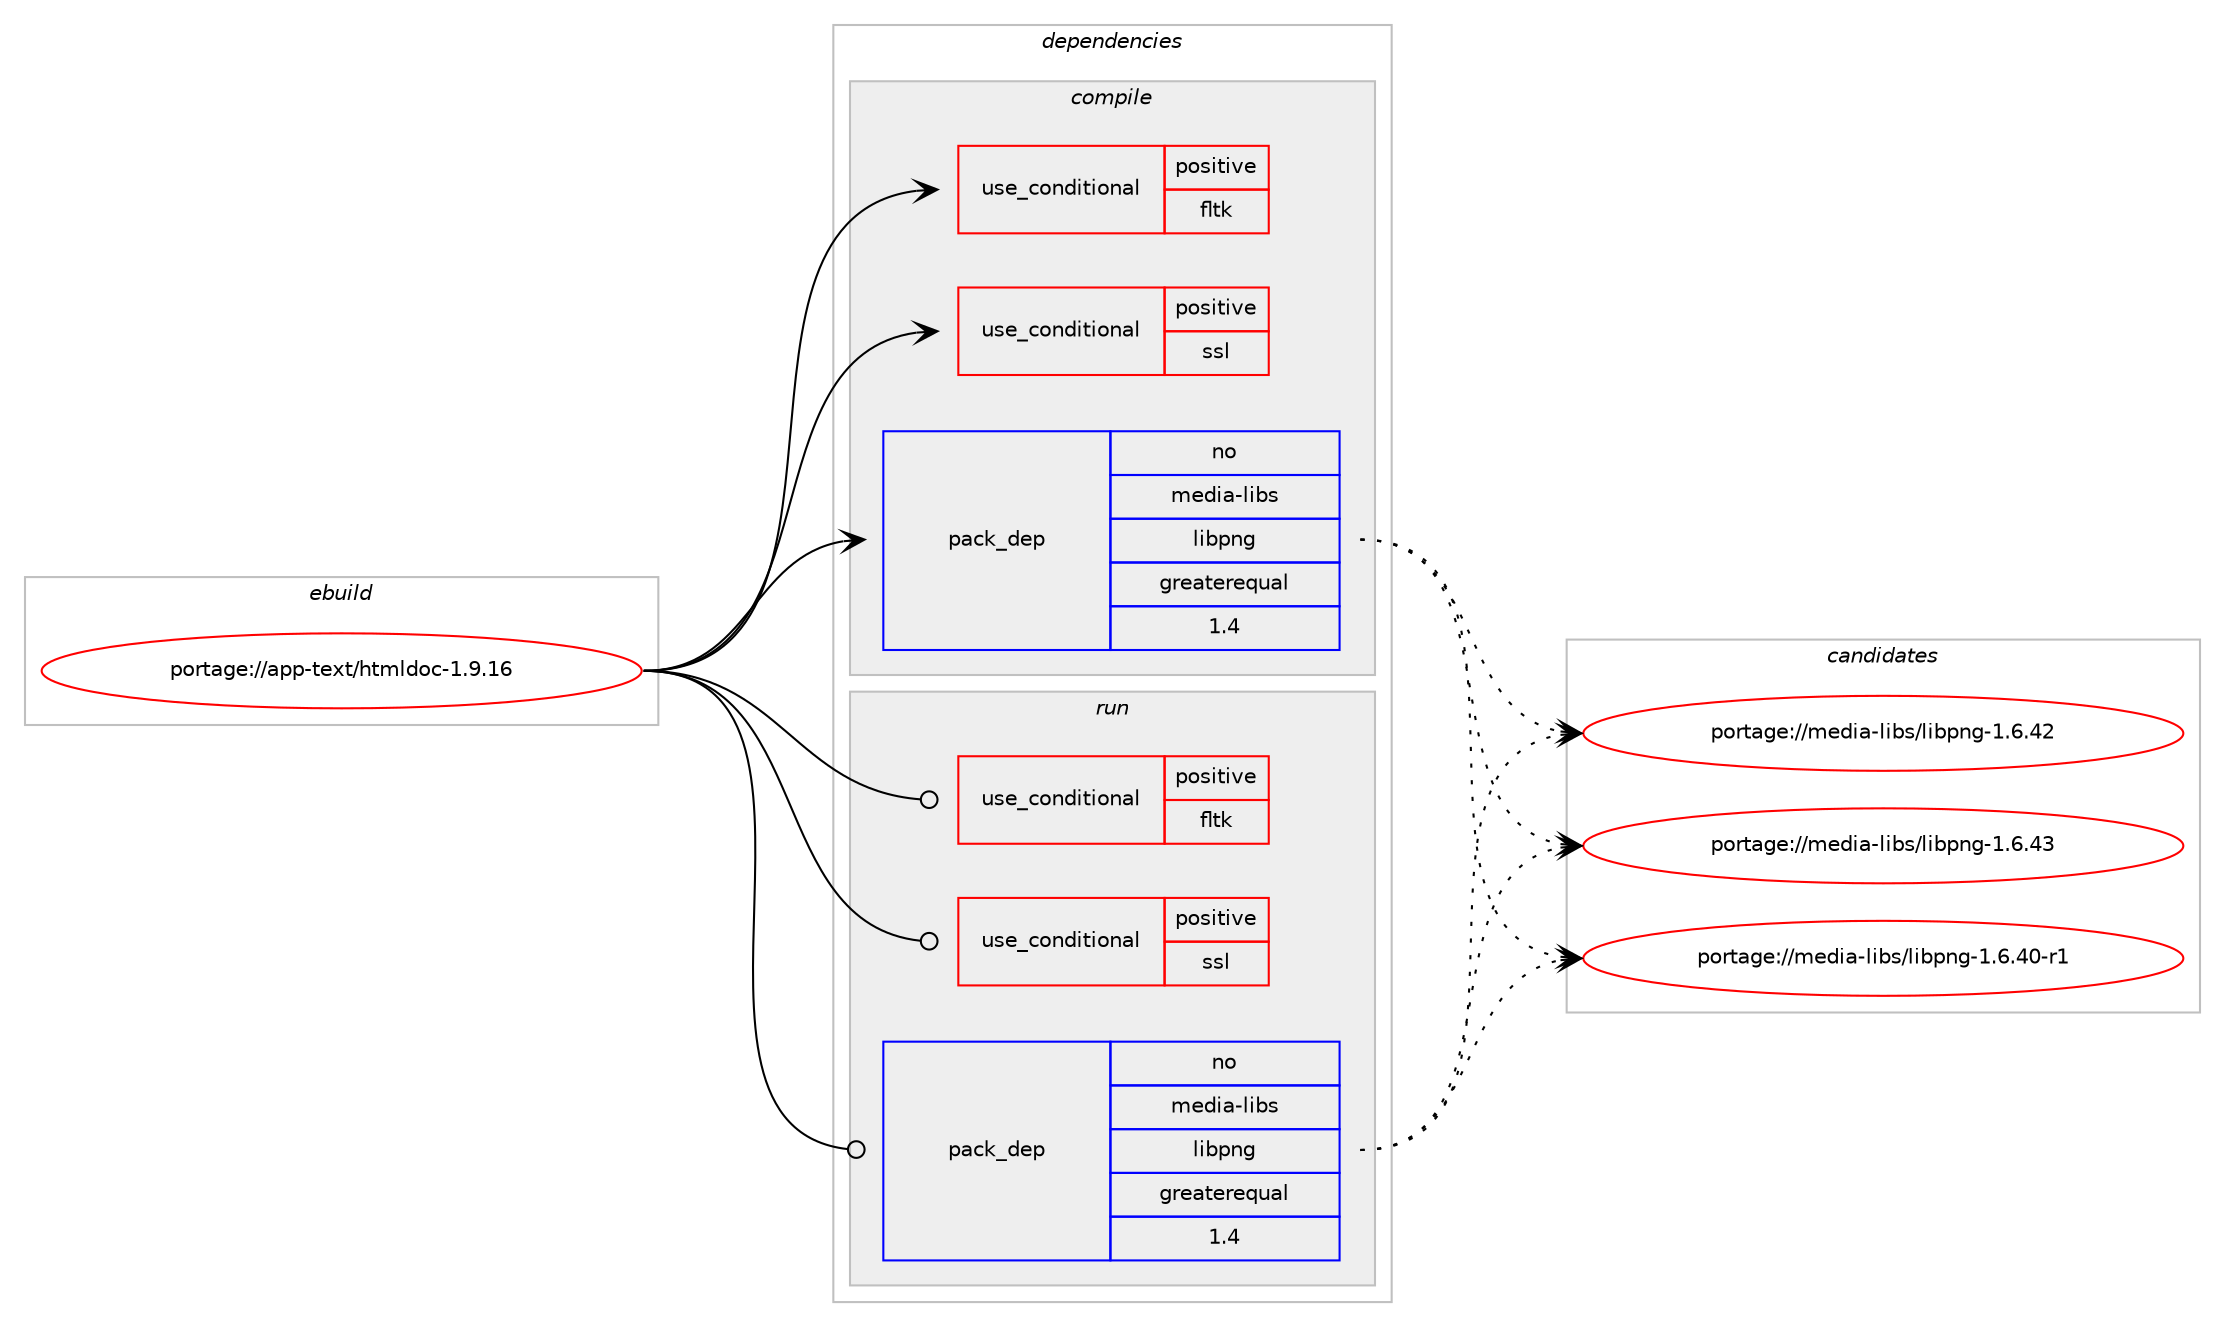 digraph prolog {

# *************
# Graph options
# *************

newrank=true;
concentrate=true;
compound=true;
graph [rankdir=LR,fontname=Helvetica,fontsize=10,ranksep=1.5];#, ranksep=2.5, nodesep=0.2];
edge  [arrowhead=vee];
node  [fontname=Helvetica,fontsize=10];

# **********
# The ebuild
# **********

subgraph cluster_leftcol {
color=gray;
rank=same;
label=<<i>ebuild</i>>;
id [label="portage://app-text/htmldoc-1.9.16", color=red, width=4, href="../app-text/htmldoc-1.9.16.svg"];
}

# ****************
# The dependencies
# ****************

subgraph cluster_midcol {
color=gray;
label=<<i>dependencies</i>>;
subgraph cluster_compile {
fillcolor="#eeeeee";
style=filled;
label=<<i>compile</i>>;
subgraph cond14805 {
dependency24959 [label=<<TABLE BORDER="0" CELLBORDER="1" CELLSPACING="0" CELLPADDING="4"><TR><TD ROWSPAN="3" CELLPADDING="10">use_conditional</TD></TR><TR><TD>positive</TD></TR><TR><TD>fltk</TD></TR></TABLE>>, shape=none, color=red];
# *** BEGIN UNKNOWN DEPENDENCY TYPE (TODO) ***
# dependency24959 -> package_dependency(portage://app-text/htmldoc-1.9.16,install,no,x11-libs,fltk,none,[,,],[slot(1)],[])
# *** END UNKNOWN DEPENDENCY TYPE (TODO) ***

}
id:e -> dependency24959:w [weight=20,style="solid",arrowhead="vee"];
subgraph cond14806 {
dependency24960 [label=<<TABLE BORDER="0" CELLBORDER="1" CELLSPACING="0" CELLPADDING="4"><TR><TD ROWSPAN="3" CELLPADDING="10">use_conditional</TD></TR><TR><TD>positive</TD></TR><TR><TD>ssl</TD></TR></TABLE>>, shape=none, color=red];
# *** BEGIN UNKNOWN DEPENDENCY TYPE (TODO) ***
# dependency24960 -> package_dependency(portage://app-text/htmldoc-1.9.16,install,no,net-libs,gnutls,none,[,,],any_same_slot,[])
# *** END UNKNOWN DEPENDENCY TYPE (TODO) ***

}
id:e -> dependency24960:w [weight=20,style="solid",arrowhead="vee"];
# *** BEGIN UNKNOWN DEPENDENCY TYPE (TODO) ***
# id -> package_dependency(portage://app-text/htmldoc-1.9.16,install,no,media-libs,libjpeg-turbo,none,[,,],any_same_slot,[])
# *** END UNKNOWN DEPENDENCY TYPE (TODO) ***

subgraph pack9683 {
dependency24961 [label=<<TABLE BORDER="0" CELLBORDER="1" CELLSPACING="0" CELLPADDING="4" WIDTH="220"><TR><TD ROWSPAN="6" CELLPADDING="30">pack_dep</TD></TR><TR><TD WIDTH="110">no</TD></TR><TR><TD>media-libs</TD></TR><TR><TD>libpng</TD></TR><TR><TD>greaterequal</TD></TR><TR><TD>1.4</TD></TR></TABLE>>, shape=none, color=blue];
}
id:e -> dependency24961:w [weight=20,style="solid",arrowhead="vee"];
# *** BEGIN UNKNOWN DEPENDENCY TYPE (TODO) ***
# id -> package_dependency(portage://app-text/htmldoc-1.9.16,install,no,sys-libs,zlib,none,[,,],[],[])
# *** END UNKNOWN DEPENDENCY TYPE (TODO) ***

}
subgraph cluster_compileandrun {
fillcolor="#eeeeee";
style=filled;
label=<<i>compile and run</i>>;
}
subgraph cluster_run {
fillcolor="#eeeeee";
style=filled;
label=<<i>run</i>>;
subgraph cond14807 {
dependency24962 [label=<<TABLE BORDER="0" CELLBORDER="1" CELLSPACING="0" CELLPADDING="4"><TR><TD ROWSPAN="3" CELLPADDING="10">use_conditional</TD></TR><TR><TD>positive</TD></TR><TR><TD>fltk</TD></TR></TABLE>>, shape=none, color=red];
# *** BEGIN UNKNOWN DEPENDENCY TYPE (TODO) ***
# dependency24962 -> package_dependency(portage://app-text/htmldoc-1.9.16,run,no,x11-libs,fltk,none,[,,],[slot(1)],[])
# *** END UNKNOWN DEPENDENCY TYPE (TODO) ***

}
id:e -> dependency24962:w [weight=20,style="solid",arrowhead="odot"];
subgraph cond14808 {
dependency24963 [label=<<TABLE BORDER="0" CELLBORDER="1" CELLSPACING="0" CELLPADDING="4"><TR><TD ROWSPAN="3" CELLPADDING="10">use_conditional</TD></TR><TR><TD>positive</TD></TR><TR><TD>ssl</TD></TR></TABLE>>, shape=none, color=red];
# *** BEGIN UNKNOWN DEPENDENCY TYPE (TODO) ***
# dependency24963 -> package_dependency(portage://app-text/htmldoc-1.9.16,run,no,net-libs,gnutls,none,[,,],any_same_slot,[])
# *** END UNKNOWN DEPENDENCY TYPE (TODO) ***

}
id:e -> dependency24963:w [weight=20,style="solid",arrowhead="odot"];
# *** BEGIN UNKNOWN DEPENDENCY TYPE (TODO) ***
# id -> package_dependency(portage://app-text/htmldoc-1.9.16,run,no,media-libs,libjpeg-turbo,none,[,,],any_same_slot,[])
# *** END UNKNOWN DEPENDENCY TYPE (TODO) ***

subgraph pack9684 {
dependency24964 [label=<<TABLE BORDER="0" CELLBORDER="1" CELLSPACING="0" CELLPADDING="4" WIDTH="220"><TR><TD ROWSPAN="6" CELLPADDING="30">pack_dep</TD></TR><TR><TD WIDTH="110">no</TD></TR><TR><TD>media-libs</TD></TR><TR><TD>libpng</TD></TR><TR><TD>greaterequal</TD></TR><TR><TD>1.4</TD></TR></TABLE>>, shape=none, color=blue];
}
id:e -> dependency24964:w [weight=20,style="solid",arrowhead="odot"];
# *** BEGIN UNKNOWN DEPENDENCY TYPE (TODO) ***
# id -> package_dependency(portage://app-text/htmldoc-1.9.16,run,no,sys-libs,zlib,none,[,,],[],[])
# *** END UNKNOWN DEPENDENCY TYPE (TODO) ***

}
}

# **************
# The candidates
# **************

subgraph cluster_choices {
rank=same;
color=gray;
label=<<i>candidates</i>>;

subgraph choice9683 {
color=black;
nodesep=1;
choice1091011001059745108105981154710810598112110103454946544652484511449 [label="portage://media-libs/libpng-1.6.40-r1", color=red, width=4,href="../media-libs/libpng-1.6.40-r1.svg"];
choice109101100105974510810598115471081059811211010345494654465250 [label="portage://media-libs/libpng-1.6.42", color=red, width=4,href="../media-libs/libpng-1.6.42.svg"];
choice109101100105974510810598115471081059811211010345494654465251 [label="portage://media-libs/libpng-1.6.43", color=red, width=4,href="../media-libs/libpng-1.6.43.svg"];
dependency24961:e -> choice1091011001059745108105981154710810598112110103454946544652484511449:w [style=dotted,weight="100"];
dependency24961:e -> choice109101100105974510810598115471081059811211010345494654465250:w [style=dotted,weight="100"];
dependency24961:e -> choice109101100105974510810598115471081059811211010345494654465251:w [style=dotted,weight="100"];
}
subgraph choice9684 {
color=black;
nodesep=1;
choice1091011001059745108105981154710810598112110103454946544652484511449 [label="portage://media-libs/libpng-1.6.40-r1", color=red, width=4,href="../media-libs/libpng-1.6.40-r1.svg"];
choice109101100105974510810598115471081059811211010345494654465250 [label="portage://media-libs/libpng-1.6.42", color=red, width=4,href="../media-libs/libpng-1.6.42.svg"];
choice109101100105974510810598115471081059811211010345494654465251 [label="portage://media-libs/libpng-1.6.43", color=red, width=4,href="../media-libs/libpng-1.6.43.svg"];
dependency24964:e -> choice1091011001059745108105981154710810598112110103454946544652484511449:w [style=dotted,weight="100"];
dependency24964:e -> choice109101100105974510810598115471081059811211010345494654465250:w [style=dotted,weight="100"];
dependency24964:e -> choice109101100105974510810598115471081059811211010345494654465251:w [style=dotted,weight="100"];
}
}

}
